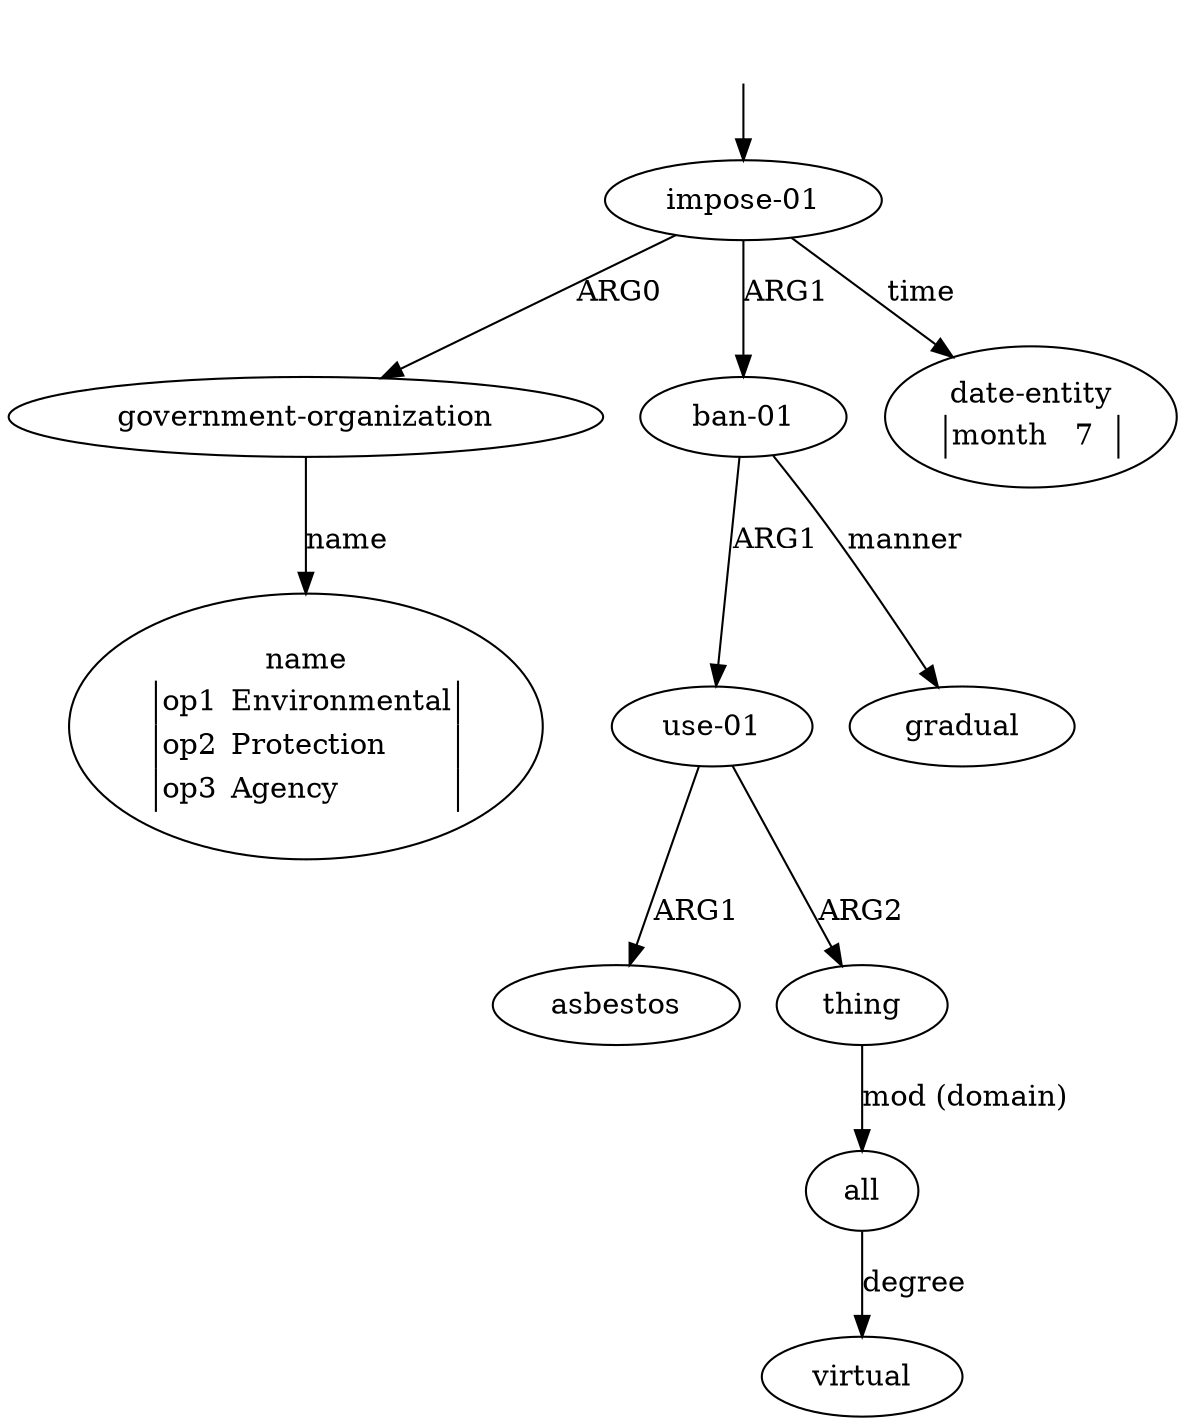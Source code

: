 digraph "20003022" {
  top [ style=invis ];
  top -> 0;
  0 [ label=<<table align="center" border="0" cellspacing="0"><tr><td colspan="2">impose-01</td></tr></table>> ];
  1 [ label=<<table align="center" border="0" cellspacing="0"><tr><td colspan="2">government-organization</td></tr></table>> ];
  2 [ label=<<table align="center" border="0" cellspacing="0"><tr><td colspan="2">name</td></tr><tr><td sides="l" border="1" align="left">op1</td><td sides="r" border="1" align="left">Environmental</td></tr><tr><td sides="l" border="1" align="left">op2</td><td sides="r" border="1" align="left">Protection</td></tr><tr><td sides="l" border="1" align="left">op3</td><td sides="r" border="1" align="left">Agency</td></tr></table>> ];
  3 [ label=<<table align="center" border="0" cellspacing="0"><tr><td colspan="2">ban-01</td></tr></table>> ];
  4 [ label=<<table align="center" border="0" cellspacing="0"><tr><td colspan="2">use-01</td></tr></table>> ];
  5 [ label=<<table align="center" border="0" cellspacing="0"><tr><td colspan="2">asbestos</td></tr></table>> ];
  6 [ label=<<table align="center" border="0" cellspacing="0"><tr><td colspan="2">thing</td></tr></table>> ];
  7 [ label=<<table align="center" border="0" cellspacing="0"><tr><td colspan="2">all</td></tr></table>> ];
  8 [ label=<<table align="center" border="0" cellspacing="0"><tr><td colspan="2">virtual</td></tr></table>> ];
  9 [ label=<<table align="center" border="0" cellspacing="0"><tr><td colspan="2">gradual</td></tr></table>> ];
  10 [ label=<<table align="center" border="0" cellspacing="0"><tr><td colspan="2">date-entity</td></tr><tr><td sides="l" border="1" align="left">month</td><td sides="r" border="1" align="left">7</td></tr></table>> ];
  4 -> 6 [ label="ARG2" ];
  3 -> 4 [ label="ARG1" ];
  6 -> 7 [ label="mod (domain)" ];
  0 -> 1 [ label="ARG0" ];
  1 -> 2 [ label="name" ];
  4 -> 5 [ label="ARG1" ];
  0 -> 10 [ label="time" ];
  3 -> 9 [ label="manner" ];
  0 -> 3 [ label="ARG1" ];
  7 -> 8 [ label="degree" ];
}


